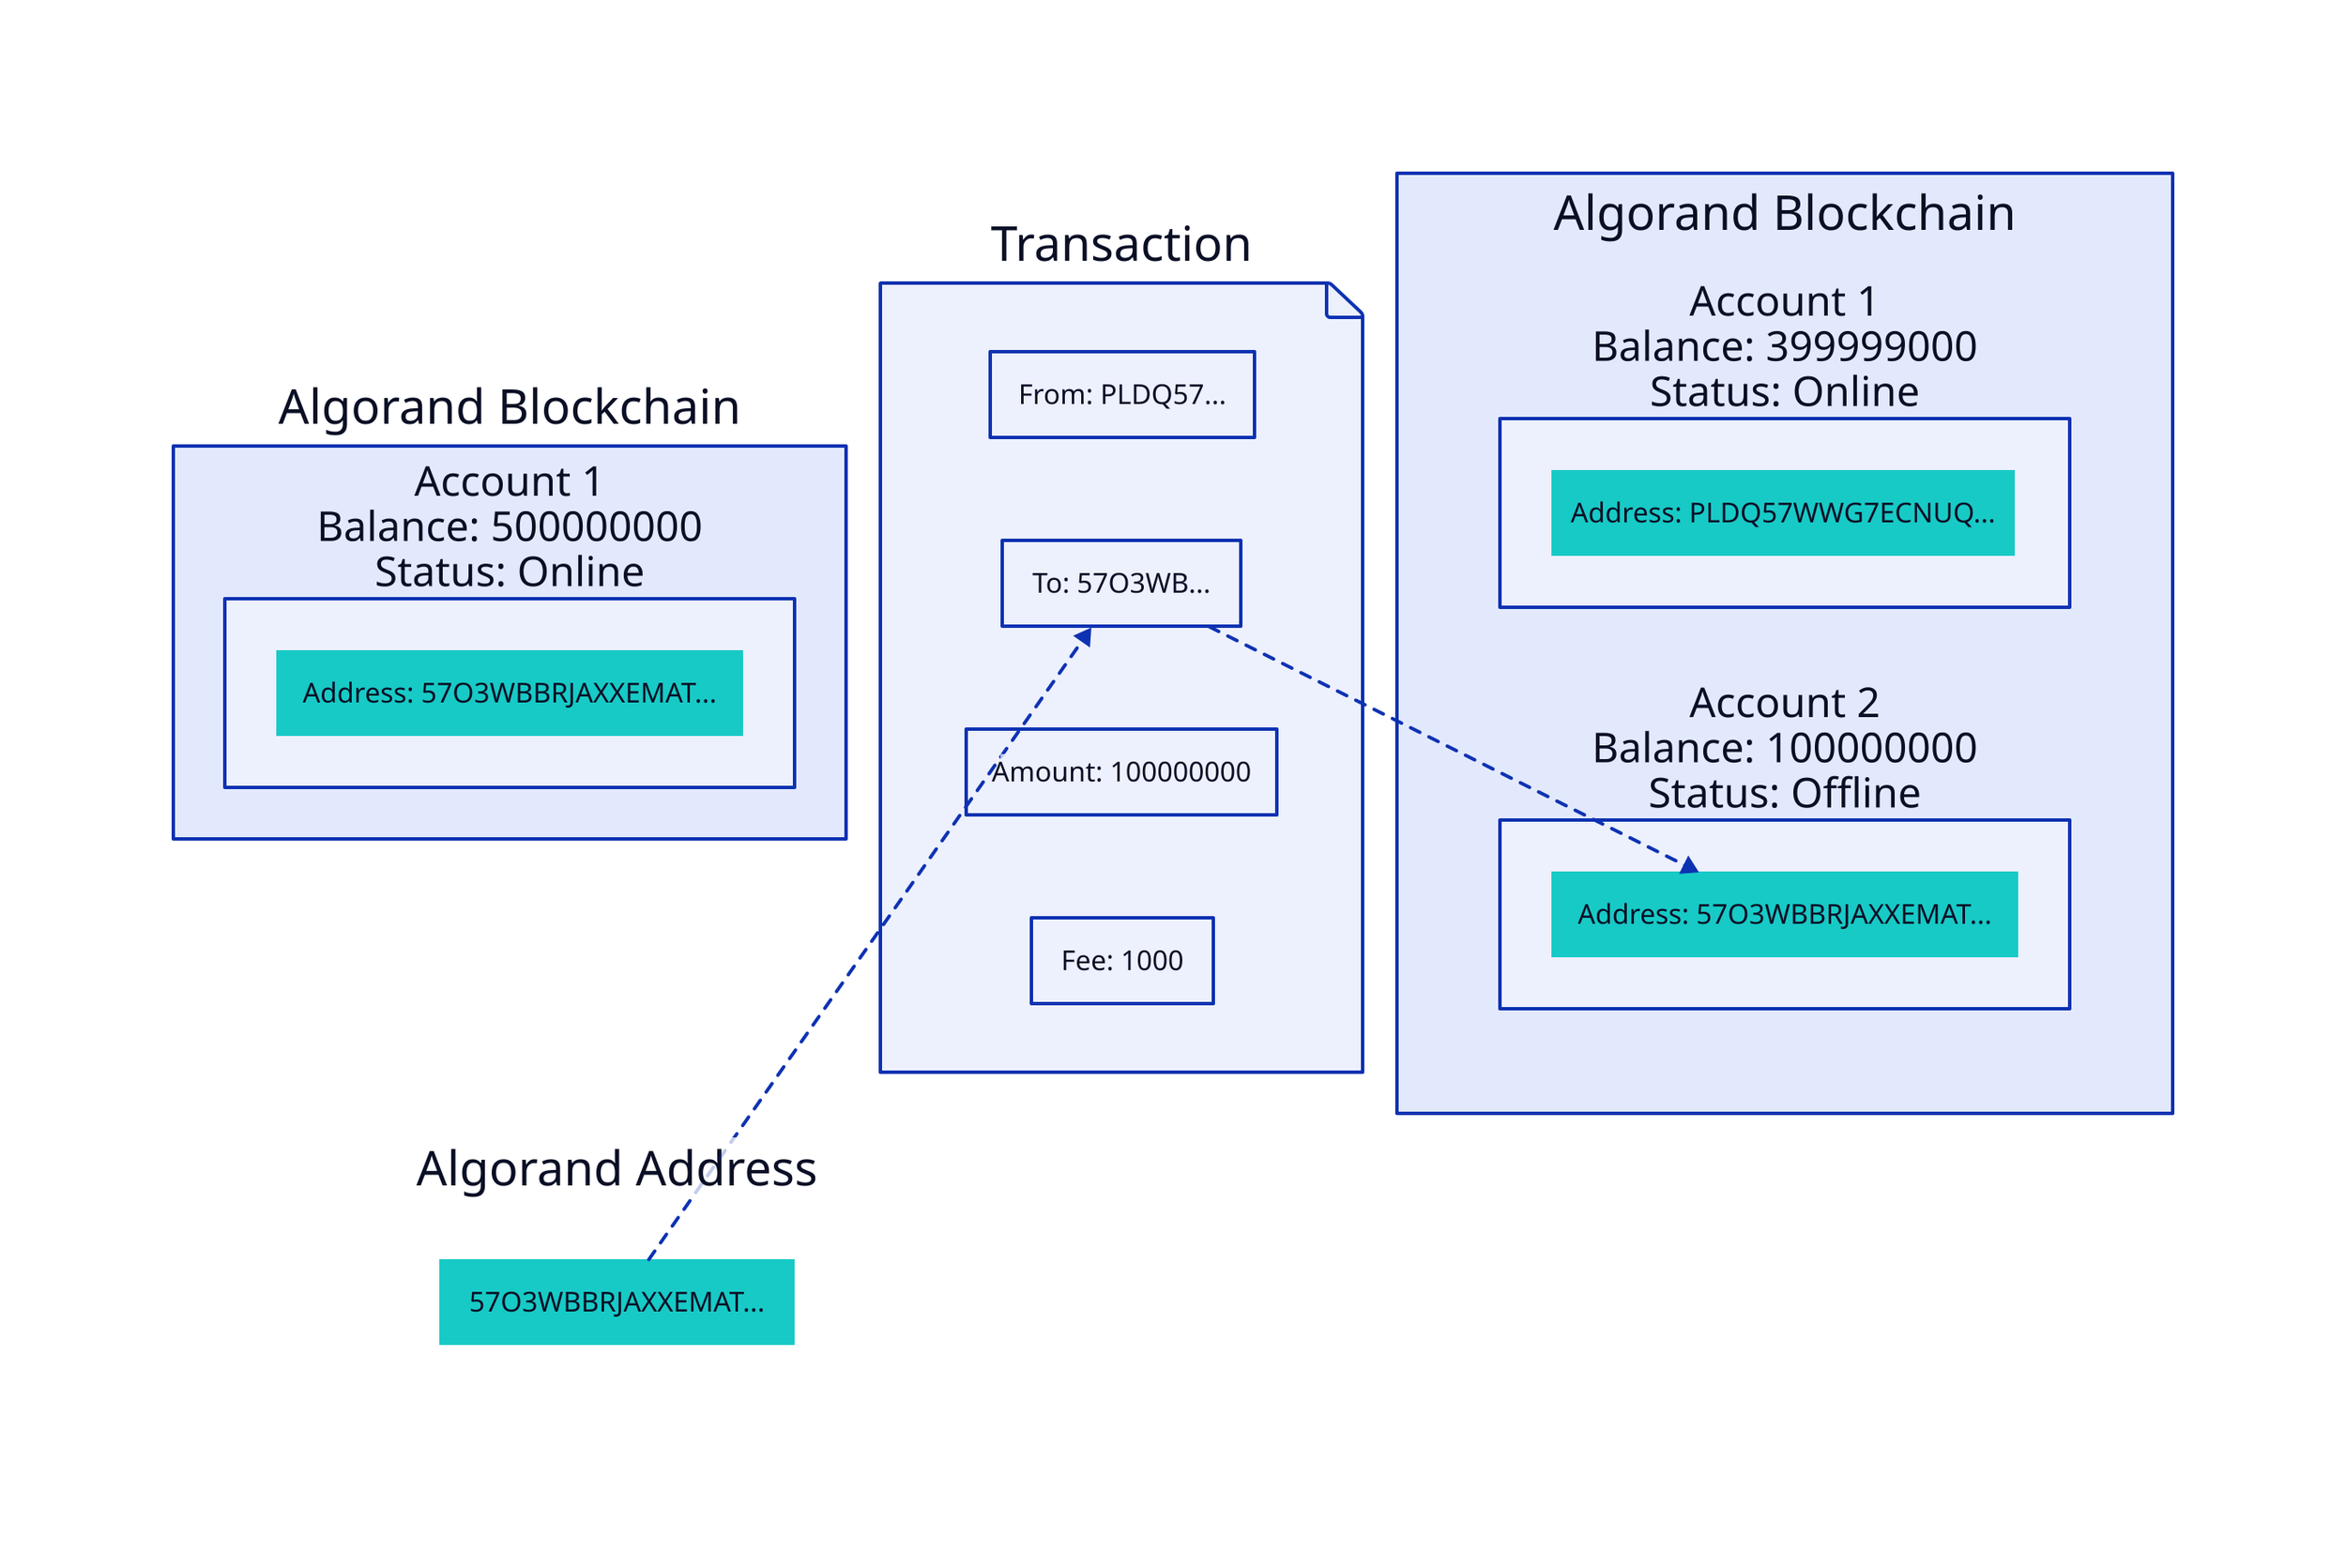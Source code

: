 direction: right

classes: {
  tealBox: {
    style: {
      fill: "#17CAC6"
      stroke-width: 0
    }
  }
}
leftBlockchain: {
  near: center-left
  shape: rectangle
  label: "Algorand Blockchain"
  account1: {
    shape: rectangle
    label: "Account 1\nBalance: 500000000\nStatus: Online"
    address: {
      height: 50
      label: "Address: 57O3WBBRJAXXEMAT..."
    }
    address.class: tealBox
  }
}
algorandAddress: Algorand Address {
  near: bottom-left
  style: {
    fill: transparent
    stroke-width: 0
  }
  address: {
    height: 50
    label: "57O3WBBRJAXXEMAT..."
  }
  address.class: tealBox
}
transaction: Transaction {
  shape: page
  from: {
    height: 50
    label: "From: PLDQ57..."
  }
  to: {
    height: 50
    label: "To: 57O3WB..."
  }
  amount: {
    height: 50
    label: "Amount: 100000000"
  }
  fee: {
    height: 50
    label: "Fee: 1000"
  }
}
rightBlockchain: {
  grid-columns: 1
  near: center-right
  shape: rectangle
  label: "Algorand Blockchain"
  account1: {
    shape: rectangle
    label: "Account 1\nBalance: 399999000\nStatus: Online"
    address: {
      height: 50
      label: "Address: PLDQ57WWG7ECNUQ..."
    }
    address.class: tealBox
  }
  account2: {
    shape: rectangle
    label: "Account 2\nBalance: 100000000\nStatus: Offline"
    address: {
      height: 50
      label: "Address: 57O3WBBRJAXXEMAT..."
    }
    address.class: tealBox
  }
}
algorandAddress.address -> transaction.to: {
  style: {
    stroke-dash: 3
  }
}
transaction.to -> rightBlockchain.account2.address: {
  style: {
    stroke-dash: 3
  }
}
